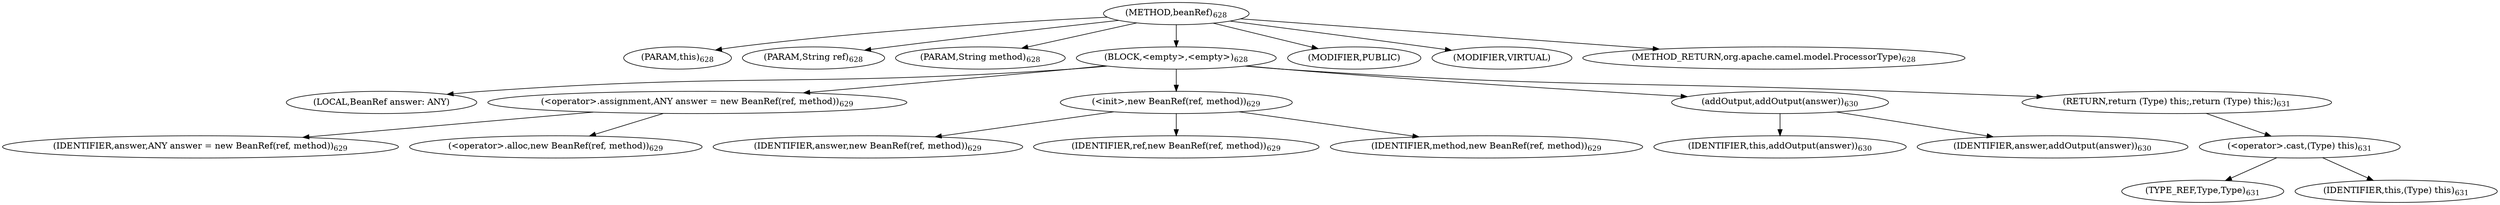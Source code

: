 digraph "beanRef" {  
"1247" [label = <(METHOD,beanRef)<SUB>628</SUB>> ]
"178" [label = <(PARAM,this)<SUB>628</SUB>> ]
"1248" [label = <(PARAM,String ref)<SUB>628</SUB>> ]
"1249" [label = <(PARAM,String method)<SUB>628</SUB>> ]
"1250" [label = <(BLOCK,&lt;empty&gt;,&lt;empty&gt;)<SUB>628</SUB>> ]
"176" [label = <(LOCAL,BeanRef answer: ANY)> ]
"1251" [label = <(&lt;operator&gt;.assignment,ANY answer = new BeanRef(ref, method))<SUB>629</SUB>> ]
"1252" [label = <(IDENTIFIER,answer,ANY answer = new BeanRef(ref, method))<SUB>629</SUB>> ]
"1253" [label = <(&lt;operator&gt;.alloc,new BeanRef(ref, method))<SUB>629</SUB>> ]
"1254" [label = <(&lt;init&gt;,new BeanRef(ref, method))<SUB>629</SUB>> ]
"175" [label = <(IDENTIFIER,answer,new BeanRef(ref, method))<SUB>629</SUB>> ]
"1255" [label = <(IDENTIFIER,ref,new BeanRef(ref, method))<SUB>629</SUB>> ]
"1256" [label = <(IDENTIFIER,method,new BeanRef(ref, method))<SUB>629</SUB>> ]
"1257" [label = <(addOutput,addOutput(answer))<SUB>630</SUB>> ]
"177" [label = <(IDENTIFIER,this,addOutput(answer))<SUB>630</SUB>> ]
"1258" [label = <(IDENTIFIER,answer,addOutput(answer))<SUB>630</SUB>> ]
"1259" [label = <(RETURN,return (Type) this;,return (Type) this;)<SUB>631</SUB>> ]
"1260" [label = <(&lt;operator&gt;.cast,(Type) this)<SUB>631</SUB>> ]
"1261" [label = <(TYPE_REF,Type,Type)<SUB>631</SUB>> ]
"179" [label = <(IDENTIFIER,this,(Type) this)<SUB>631</SUB>> ]
"1262" [label = <(MODIFIER,PUBLIC)> ]
"1263" [label = <(MODIFIER,VIRTUAL)> ]
"1264" [label = <(METHOD_RETURN,org.apache.camel.model.ProcessorType)<SUB>628</SUB>> ]
  "1247" -> "178" 
  "1247" -> "1248" 
  "1247" -> "1249" 
  "1247" -> "1250" 
  "1247" -> "1262" 
  "1247" -> "1263" 
  "1247" -> "1264" 
  "1250" -> "176" 
  "1250" -> "1251" 
  "1250" -> "1254" 
  "1250" -> "1257" 
  "1250" -> "1259" 
  "1251" -> "1252" 
  "1251" -> "1253" 
  "1254" -> "175" 
  "1254" -> "1255" 
  "1254" -> "1256" 
  "1257" -> "177" 
  "1257" -> "1258" 
  "1259" -> "1260" 
  "1260" -> "1261" 
  "1260" -> "179" 
}
